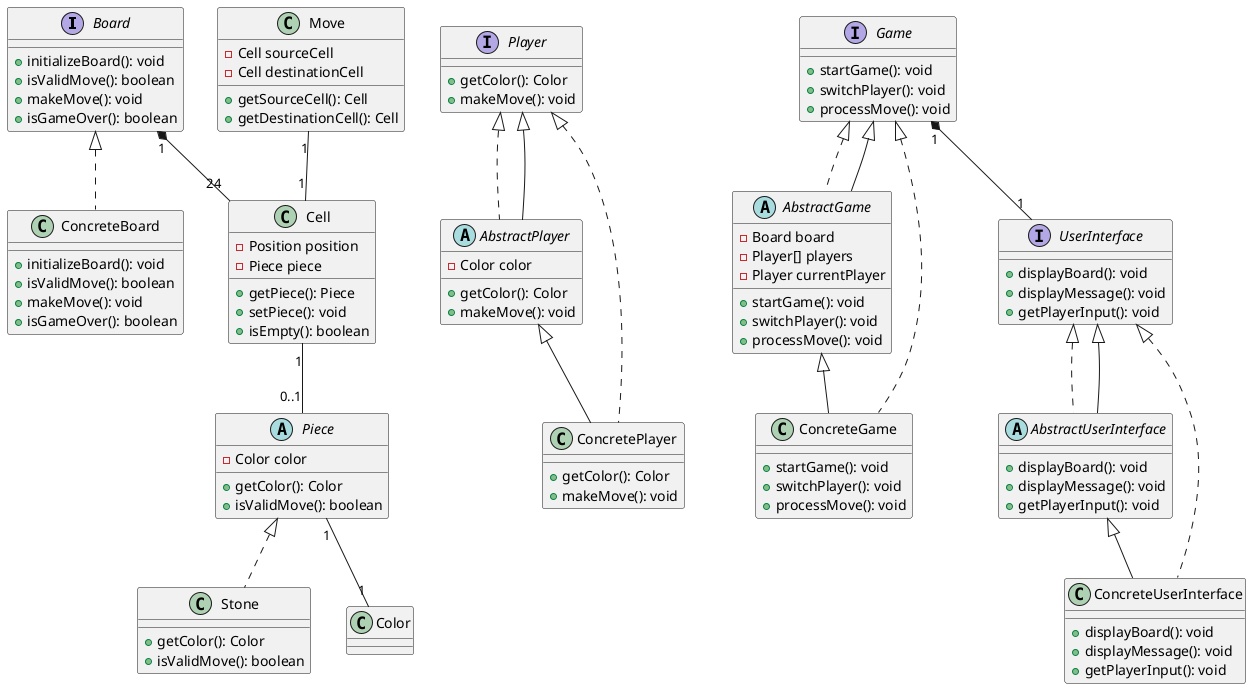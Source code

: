 @startuml

interface Board {
  + initializeBoard(): void
  + isValidMove(): boolean
  + makeMove(): void
  + isGameOver(): boolean
}

class ConcreteBoard {
  + initializeBoard(): void
  + isValidMove(): boolean
  + makeMove(): void
  + isGameOver(): boolean
}

class Cell {
  - Position position
  - Piece piece
  + getPiece(): Piece
  + setPiece(): void
  + isEmpty(): boolean
}

abstract class Piece {
  - Color color
  + getColor(): Color
  + isValidMove(): boolean
}

class Stone {
  + getColor(): Color
  + isValidMove(): boolean
}

interface Player {
  + getColor(): Color
  + makeMove(): void
}

abstract class AbstractPlayer implements Player {
  - Color color
  + getColor(): Color
  + makeMove(): void
}

class ConcretePlayer extends AbstractPlayer {
  + getColor(): Color
  + makeMove(): void
}

class Move {
  - Cell sourceCell
  - Cell destinationCell
  + getSourceCell(): Cell
  + getDestinationCell(): Cell
}

interface Game {
  + startGame(): void
  + switchPlayer(): void
  + processMove(): void
}

abstract class AbstractGame implements Game {
  - Board board
  - Player[] players
  - Player currentPlayer
  + startGame(): void
  + switchPlayer(): void
  + processMove(): void
}

class ConcreteGame extends AbstractGame {
  + startGame(): void
  + switchPlayer(): void
  + processMove(): void
}

interface UserInterface {
  + displayBoard(): void
  + displayMessage(): void
  + getPlayerInput(): void
}

abstract class AbstractUserInterface implements UserInterface {
  + displayBoard(): void
  + displayMessage(): void
  + getPlayerInput(): void
}

class ConcreteUserInterface extends AbstractUserInterface {
  + displayBoard(): void
  + displayMessage(): void
  + getPlayerInput(): void
}

Board <|.. ConcreteBoard
Player <|.. ConcretePlayer
Game <|.. ConcreteGame
UserInterface <|.. ConcreteUserInterface
Player <|-- AbstractPlayer
Game <|-- AbstractGame
UserInterface <|-- AbstractUserInterface

Board "1" *-- "24" Cell
Cell "1" -- "0..1" Piece
Piece <|.. Stone
Piece "1" -- "1" Color
Move "1" -- "1" Cell
Game "1" *-- "1" UserInterface

@enduml
